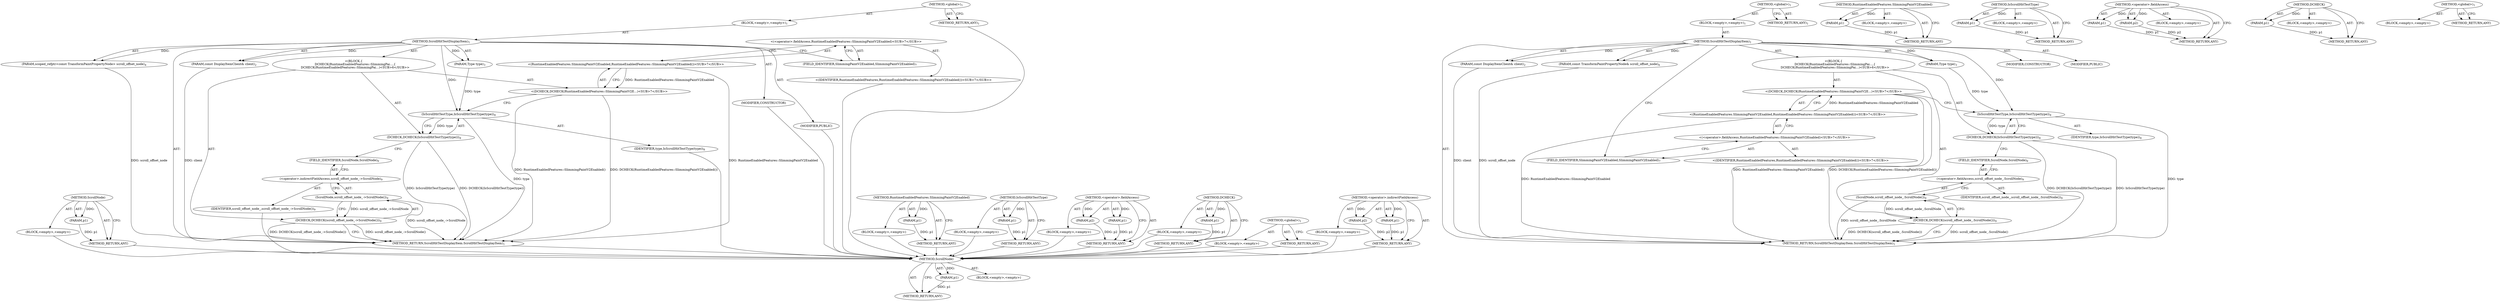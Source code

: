 digraph "&lt;global&gt;" {
vulnerable_68 [label=<(METHOD,ScrollNode)>];
vulnerable_69 [label=<(PARAM,p1)>];
vulnerable_70 [label=<(BLOCK,&lt;empty&gt;,&lt;empty&gt;)>];
vulnerable_71 [label=<(METHOD_RETURN,ANY)>];
vulnerable_6 [label=<(METHOD,&lt;global&gt;)<SUB>1</SUB>>];
vulnerable_7 [label=<(BLOCK,&lt;empty&gt;,&lt;empty&gt;)<SUB>1</SUB>>];
vulnerable_8 [label=<(METHOD,ScrollHitTestDisplayItem)<SUB>1</SUB>>];
vulnerable_9 [label=<(PARAM,const DisplayItemClient&amp; client)<SUB>2</SUB>>];
vulnerable_10 [label=<(PARAM,Type type)<SUB>3</SUB>>];
vulnerable_11 [label=<(PARAM,scoped_refptr&lt;const TransformPaintPropertyNode&gt; scroll_offset_node)<SUB>4</SUB>>];
vulnerable_12 [label="<(BLOCK,{
   DCHECK(RuntimeEnabledFeatures::SlimmingPai...,{
   DCHECK(RuntimeEnabledFeatures::SlimmingPai...)<SUB>6</SUB>>"];
vulnerable_13 [label="<(DCHECK,DCHECK(RuntimeEnabledFeatures::SlimmingPaintV2E...)<SUB>7</SUB>>"];
vulnerable_14 [label="<(RuntimeEnabledFeatures.SlimmingPaintV2Enabled,RuntimeEnabledFeatures::SlimmingPaintV2Enabled())<SUB>7</SUB>>"];
vulnerable_15 [label="<(&lt;operator&gt;.fieldAccess,RuntimeEnabledFeatures::SlimmingPaintV2Enabled)<SUB>7</SUB>>"];
vulnerable_16 [label="<(IDENTIFIER,RuntimeEnabledFeatures,RuntimeEnabledFeatures::SlimmingPaintV2Enabled())<SUB>7</SUB>>"];
vulnerable_17 [label=<(FIELD_IDENTIFIER,SlimmingPaintV2Enabled,SlimmingPaintV2Enabled)<SUB>7</SUB>>];
vulnerable_18 [label=<(DCHECK,DCHECK(IsScrollHitTestType(type)))<SUB>8</SUB>>];
vulnerable_19 [label=<(IsScrollHitTestType,IsScrollHitTestType(type))<SUB>8</SUB>>];
vulnerable_20 [label=<(IDENTIFIER,type,IsScrollHitTestType(type))<SUB>8</SUB>>];
vulnerable_21 [label=<(DCHECK,DCHECK(scroll_offset_node_-&gt;ScrollNode()))<SUB>9</SUB>>];
vulnerable_22 [label=<(ScrollNode,scroll_offset_node_-&gt;ScrollNode())<SUB>9</SUB>>];
vulnerable_23 [label=<(&lt;operator&gt;.indirectFieldAccess,scroll_offset_node_-&gt;ScrollNode)<SUB>9</SUB>>];
vulnerable_24 [label=<(IDENTIFIER,scroll_offset_node_,scroll_offset_node_-&gt;ScrollNode())<SUB>9</SUB>>];
vulnerable_25 [label=<(FIELD_IDENTIFIER,ScrollNode,ScrollNode)<SUB>9</SUB>>];
vulnerable_26 [label=<(MODIFIER,CONSTRUCTOR)>];
vulnerable_27 [label=<(MODIFIER,PUBLIC)>];
vulnerable_28 [label=<(METHOD_RETURN,ScrollHitTestDisplayItem.ScrollHitTestDisplayItem)<SUB>1</SUB>>];
vulnerable_30 [label=<(METHOD_RETURN,ANY)<SUB>1</SUB>>];
vulnerable_55 [label=<(METHOD,RuntimeEnabledFeatures.SlimmingPaintV2Enabled)>];
vulnerable_56 [label=<(PARAM,p1)>];
vulnerable_57 [label=<(BLOCK,&lt;empty&gt;,&lt;empty&gt;)>];
vulnerable_58 [label=<(METHOD_RETURN,ANY)>];
vulnerable_64 [label=<(METHOD,IsScrollHitTestType)>];
vulnerable_65 [label=<(PARAM,p1)>];
vulnerable_66 [label=<(BLOCK,&lt;empty&gt;,&lt;empty&gt;)>];
vulnerable_67 [label=<(METHOD_RETURN,ANY)>];
vulnerable_59 [label=<(METHOD,&lt;operator&gt;.fieldAccess)>];
vulnerable_60 [label=<(PARAM,p1)>];
vulnerable_61 [label=<(PARAM,p2)>];
vulnerable_62 [label=<(BLOCK,&lt;empty&gt;,&lt;empty&gt;)>];
vulnerable_63 [label=<(METHOD_RETURN,ANY)>];
vulnerable_51 [label=<(METHOD,DCHECK)>];
vulnerable_52 [label=<(PARAM,p1)>];
vulnerable_53 [label=<(BLOCK,&lt;empty&gt;,&lt;empty&gt;)>];
vulnerable_54 [label=<(METHOD_RETURN,ANY)>];
vulnerable_45 [label=<(METHOD,&lt;global&gt;)<SUB>1</SUB>>];
vulnerable_46 [label=<(BLOCK,&lt;empty&gt;,&lt;empty&gt;)>];
vulnerable_47 [label=<(METHOD_RETURN,ANY)>];
vulnerable_72 [label=<(METHOD,&lt;operator&gt;.indirectFieldAccess)>];
vulnerable_73 [label=<(PARAM,p1)>];
vulnerable_74 [label=<(PARAM,p2)>];
vulnerable_75 [label=<(BLOCK,&lt;empty&gt;,&lt;empty&gt;)>];
vulnerable_76 [label=<(METHOD_RETURN,ANY)>];
fixed_68 [label=<(METHOD,ScrollNode)>];
fixed_69 [label=<(PARAM,p1)>];
fixed_70 [label=<(BLOCK,&lt;empty&gt;,&lt;empty&gt;)>];
fixed_71 [label=<(METHOD_RETURN,ANY)>];
fixed_6 [label=<(METHOD,&lt;global&gt;)<SUB>1</SUB>>];
fixed_7 [label=<(BLOCK,&lt;empty&gt;,&lt;empty&gt;)<SUB>1</SUB>>];
fixed_8 [label=<(METHOD,ScrollHitTestDisplayItem)<SUB>1</SUB>>];
fixed_9 [label=<(PARAM,const DisplayItemClient&amp; client)<SUB>2</SUB>>];
fixed_10 [label=<(PARAM,Type type)<SUB>3</SUB>>];
fixed_11 [label=<(PARAM,const TransformPaintPropertyNode&amp; scroll_offset_node)<SUB>4</SUB>>];
fixed_12 [label="<(BLOCK,{
   DCHECK(RuntimeEnabledFeatures::SlimmingPai...,{
   DCHECK(RuntimeEnabledFeatures::SlimmingPai...)<SUB>6</SUB>>"];
fixed_13 [label="<(DCHECK,DCHECK(RuntimeEnabledFeatures::SlimmingPaintV2E...)<SUB>7</SUB>>"];
fixed_14 [label="<(RuntimeEnabledFeatures.SlimmingPaintV2Enabled,RuntimeEnabledFeatures::SlimmingPaintV2Enabled())<SUB>7</SUB>>"];
fixed_15 [label="<(&lt;operator&gt;.fieldAccess,RuntimeEnabledFeatures::SlimmingPaintV2Enabled)<SUB>7</SUB>>"];
fixed_16 [label="<(IDENTIFIER,RuntimeEnabledFeatures,RuntimeEnabledFeatures::SlimmingPaintV2Enabled())<SUB>7</SUB>>"];
fixed_17 [label=<(FIELD_IDENTIFIER,SlimmingPaintV2Enabled,SlimmingPaintV2Enabled)<SUB>7</SUB>>];
fixed_18 [label=<(DCHECK,DCHECK(IsScrollHitTestType(type)))<SUB>8</SUB>>];
fixed_19 [label=<(IsScrollHitTestType,IsScrollHitTestType(type))<SUB>8</SUB>>];
fixed_20 [label=<(IDENTIFIER,type,IsScrollHitTestType(type))<SUB>8</SUB>>];
fixed_21 [label=<(DCHECK,DCHECK(scroll_offset_node_.ScrollNode()))<SUB>9</SUB>>];
fixed_22 [label=<(ScrollNode,scroll_offset_node_.ScrollNode())<SUB>9</SUB>>];
fixed_23 [label=<(&lt;operator&gt;.fieldAccess,scroll_offset_node_.ScrollNode)<SUB>9</SUB>>];
fixed_24 [label=<(IDENTIFIER,scroll_offset_node_,scroll_offset_node_.ScrollNode())<SUB>9</SUB>>];
fixed_25 [label=<(FIELD_IDENTIFIER,ScrollNode,ScrollNode)<SUB>9</SUB>>];
fixed_26 [label=<(MODIFIER,CONSTRUCTOR)>];
fixed_27 [label=<(MODIFIER,PUBLIC)>];
fixed_28 [label=<(METHOD_RETURN,ScrollHitTestDisplayItem.ScrollHitTestDisplayItem)<SUB>1</SUB>>];
fixed_30 [label=<(METHOD_RETURN,ANY)<SUB>1</SUB>>];
fixed_55 [label=<(METHOD,RuntimeEnabledFeatures.SlimmingPaintV2Enabled)>];
fixed_56 [label=<(PARAM,p1)>];
fixed_57 [label=<(BLOCK,&lt;empty&gt;,&lt;empty&gt;)>];
fixed_58 [label=<(METHOD_RETURN,ANY)>];
fixed_64 [label=<(METHOD,IsScrollHitTestType)>];
fixed_65 [label=<(PARAM,p1)>];
fixed_66 [label=<(BLOCK,&lt;empty&gt;,&lt;empty&gt;)>];
fixed_67 [label=<(METHOD_RETURN,ANY)>];
fixed_59 [label=<(METHOD,&lt;operator&gt;.fieldAccess)>];
fixed_60 [label=<(PARAM,p1)>];
fixed_61 [label=<(PARAM,p2)>];
fixed_62 [label=<(BLOCK,&lt;empty&gt;,&lt;empty&gt;)>];
fixed_63 [label=<(METHOD_RETURN,ANY)>];
fixed_51 [label=<(METHOD,DCHECK)>];
fixed_52 [label=<(PARAM,p1)>];
fixed_53 [label=<(BLOCK,&lt;empty&gt;,&lt;empty&gt;)>];
fixed_54 [label=<(METHOD_RETURN,ANY)>];
fixed_45 [label=<(METHOD,&lt;global&gt;)<SUB>1</SUB>>];
fixed_46 [label=<(BLOCK,&lt;empty&gt;,&lt;empty&gt;)>];
fixed_47 [label=<(METHOD_RETURN,ANY)>];
vulnerable_68 -> vulnerable_69  [key=0, label="AST: "];
vulnerable_68 -> vulnerable_69  [key=1, label="DDG: "];
vulnerable_68 -> vulnerable_70  [key=0, label="AST: "];
vulnerable_68 -> vulnerable_71  [key=0, label="AST: "];
vulnerable_68 -> vulnerable_71  [key=1, label="CFG: "];
vulnerable_69 -> vulnerable_71  [key=0, label="DDG: p1"];
vulnerable_70 -> fixed_68  [key=0];
vulnerable_71 -> fixed_68  [key=0];
vulnerable_6 -> vulnerable_7  [key=0, label="AST: "];
vulnerable_6 -> vulnerable_30  [key=0, label="AST: "];
vulnerable_6 -> vulnerable_30  [key=1, label="CFG: "];
vulnerable_7 -> vulnerable_8  [key=0, label="AST: "];
vulnerable_8 -> vulnerable_9  [key=0, label="AST: "];
vulnerable_8 -> vulnerable_9  [key=1, label="DDG: "];
vulnerable_8 -> vulnerable_10  [key=0, label="AST: "];
vulnerable_8 -> vulnerable_10  [key=1, label="DDG: "];
vulnerable_8 -> vulnerable_11  [key=0, label="AST: "];
vulnerable_8 -> vulnerable_11  [key=1, label="DDG: "];
vulnerable_8 -> vulnerable_12  [key=0, label="AST: "];
vulnerable_8 -> vulnerable_26  [key=0, label="AST: "];
vulnerable_8 -> vulnerable_27  [key=0, label="AST: "];
vulnerable_8 -> vulnerable_28  [key=0, label="AST: "];
vulnerable_8 -> vulnerable_17  [key=0, label="CFG: "];
vulnerable_8 -> vulnerable_19  [key=0, label="DDG: "];
vulnerable_9 -> vulnerable_28  [key=0, label="DDG: client"];
vulnerable_10 -> vulnerable_19  [key=0, label="DDG: type"];
vulnerable_11 -> vulnerable_28  [key=0, label="DDG: scroll_offset_node"];
vulnerable_12 -> vulnerable_13  [key=0, label="AST: "];
vulnerable_12 -> vulnerable_18  [key=0, label="AST: "];
vulnerable_12 -> vulnerable_21  [key=0, label="AST: "];
vulnerable_13 -> vulnerable_14  [key=0, label="AST: "];
vulnerable_13 -> vulnerable_19  [key=0, label="CFG: "];
vulnerable_13 -> vulnerable_28  [key=0, label="DDG: RuntimeEnabledFeatures::SlimmingPaintV2Enabled()"];
vulnerable_13 -> vulnerable_28  [key=1, label="DDG: DCHECK(RuntimeEnabledFeatures::SlimmingPaintV2Enabled())"];
vulnerable_14 -> vulnerable_15  [key=0, label="AST: "];
vulnerable_14 -> vulnerable_13  [key=0, label="CFG: "];
vulnerable_14 -> vulnerable_13  [key=1, label="DDG: RuntimeEnabledFeatures::SlimmingPaintV2Enabled"];
vulnerable_14 -> vulnerable_28  [key=0, label="DDG: RuntimeEnabledFeatures::SlimmingPaintV2Enabled"];
vulnerable_15 -> vulnerable_16  [key=0, label="AST: "];
vulnerable_15 -> vulnerable_17  [key=0, label="AST: "];
vulnerable_15 -> vulnerable_14  [key=0, label="CFG: "];
vulnerable_16 -> fixed_68  [key=0];
vulnerable_17 -> vulnerable_15  [key=0, label="CFG: "];
vulnerable_18 -> vulnerable_19  [key=0, label="AST: "];
vulnerable_18 -> vulnerable_25  [key=0, label="CFG: "];
vulnerable_18 -> vulnerable_28  [key=0, label="DDG: IsScrollHitTestType(type)"];
vulnerable_18 -> vulnerable_28  [key=1, label="DDG: DCHECK(IsScrollHitTestType(type))"];
vulnerable_19 -> vulnerable_20  [key=0, label="AST: "];
vulnerable_19 -> vulnerable_18  [key=0, label="CFG: "];
vulnerable_19 -> vulnerable_18  [key=1, label="DDG: type"];
vulnerable_19 -> vulnerable_28  [key=0, label="DDG: type"];
vulnerable_20 -> fixed_68  [key=0];
vulnerable_21 -> vulnerable_22  [key=0, label="AST: "];
vulnerable_21 -> vulnerable_28  [key=0, label="CFG: "];
vulnerable_21 -> vulnerable_28  [key=1, label="DDG: scroll_offset_node_-&gt;ScrollNode()"];
vulnerable_21 -> vulnerable_28  [key=2, label="DDG: DCHECK(scroll_offset_node_-&gt;ScrollNode())"];
vulnerable_22 -> vulnerable_23  [key=0, label="AST: "];
vulnerable_22 -> vulnerable_21  [key=0, label="CFG: "];
vulnerable_22 -> vulnerable_21  [key=1, label="DDG: scroll_offset_node_-&gt;ScrollNode"];
vulnerable_22 -> vulnerable_28  [key=0, label="DDG: scroll_offset_node_-&gt;ScrollNode"];
vulnerable_23 -> vulnerable_24  [key=0, label="AST: "];
vulnerable_23 -> vulnerable_25  [key=0, label="AST: "];
vulnerable_23 -> vulnerable_22  [key=0, label="CFG: "];
vulnerable_24 -> fixed_68  [key=0];
vulnerable_25 -> vulnerable_23  [key=0, label="CFG: "];
vulnerable_26 -> fixed_68  [key=0];
vulnerable_27 -> fixed_68  [key=0];
vulnerable_28 -> fixed_68  [key=0];
vulnerable_30 -> fixed_68  [key=0];
vulnerable_55 -> vulnerable_56  [key=0, label="AST: "];
vulnerable_55 -> vulnerable_56  [key=1, label="DDG: "];
vulnerable_55 -> vulnerable_57  [key=0, label="AST: "];
vulnerable_55 -> vulnerable_58  [key=0, label="AST: "];
vulnerable_55 -> vulnerable_58  [key=1, label="CFG: "];
vulnerable_56 -> vulnerable_58  [key=0, label="DDG: p1"];
vulnerable_57 -> fixed_68  [key=0];
vulnerable_58 -> fixed_68  [key=0];
vulnerable_64 -> vulnerable_65  [key=0, label="AST: "];
vulnerable_64 -> vulnerable_65  [key=1, label="DDG: "];
vulnerable_64 -> vulnerable_66  [key=0, label="AST: "];
vulnerable_64 -> vulnerable_67  [key=0, label="AST: "];
vulnerable_64 -> vulnerable_67  [key=1, label="CFG: "];
vulnerable_65 -> vulnerable_67  [key=0, label="DDG: p1"];
vulnerable_66 -> fixed_68  [key=0];
vulnerable_67 -> fixed_68  [key=0];
vulnerable_59 -> vulnerable_60  [key=0, label="AST: "];
vulnerable_59 -> vulnerable_60  [key=1, label="DDG: "];
vulnerable_59 -> vulnerable_62  [key=0, label="AST: "];
vulnerable_59 -> vulnerable_61  [key=0, label="AST: "];
vulnerable_59 -> vulnerable_61  [key=1, label="DDG: "];
vulnerable_59 -> vulnerable_63  [key=0, label="AST: "];
vulnerable_59 -> vulnerable_63  [key=1, label="CFG: "];
vulnerable_60 -> vulnerable_63  [key=0, label="DDG: p1"];
vulnerable_61 -> vulnerable_63  [key=0, label="DDG: p2"];
vulnerable_62 -> fixed_68  [key=0];
vulnerable_63 -> fixed_68  [key=0];
vulnerable_51 -> vulnerable_52  [key=0, label="AST: "];
vulnerable_51 -> vulnerable_52  [key=1, label="DDG: "];
vulnerable_51 -> vulnerable_53  [key=0, label="AST: "];
vulnerable_51 -> vulnerable_54  [key=0, label="AST: "];
vulnerable_51 -> vulnerable_54  [key=1, label="CFG: "];
vulnerable_52 -> vulnerable_54  [key=0, label="DDG: p1"];
vulnerable_53 -> fixed_68  [key=0];
vulnerable_54 -> fixed_68  [key=0];
vulnerable_45 -> vulnerable_46  [key=0, label="AST: "];
vulnerable_45 -> vulnerable_47  [key=0, label="AST: "];
vulnerable_45 -> vulnerable_47  [key=1, label="CFG: "];
vulnerable_46 -> fixed_68  [key=0];
vulnerable_47 -> fixed_68  [key=0];
vulnerable_72 -> vulnerable_73  [key=0, label="AST: "];
vulnerable_72 -> vulnerable_73  [key=1, label="DDG: "];
vulnerable_72 -> vulnerable_75  [key=0, label="AST: "];
vulnerable_72 -> vulnerable_74  [key=0, label="AST: "];
vulnerable_72 -> vulnerable_74  [key=1, label="DDG: "];
vulnerable_72 -> vulnerable_76  [key=0, label="AST: "];
vulnerable_72 -> vulnerable_76  [key=1, label="CFG: "];
vulnerable_73 -> vulnerable_76  [key=0, label="DDG: p1"];
vulnerable_74 -> vulnerable_76  [key=0, label="DDG: p2"];
vulnerable_75 -> fixed_68  [key=0];
vulnerable_76 -> fixed_68  [key=0];
fixed_68 -> fixed_69  [key=0, label="AST: "];
fixed_68 -> fixed_69  [key=1, label="DDG: "];
fixed_68 -> fixed_70  [key=0, label="AST: "];
fixed_68 -> fixed_71  [key=0, label="AST: "];
fixed_68 -> fixed_71  [key=1, label="CFG: "];
fixed_69 -> fixed_71  [key=0, label="DDG: p1"];
fixed_6 -> fixed_7  [key=0, label="AST: "];
fixed_6 -> fixed_30  [key=0, label="AST: "];
fixed_6 -> fixed_30  [key=1, label="CFG: "];
fixed_7 -> fixed_8  [key=0, label="AST: "];
fixed_8 -> fixed_9  [key=0, label="AST: "];
fixed_8 -> fixed_9  [key=1, label="DDG: "];
fixed_8 -> fixed_10  [key=0, label="AST: "];
fixed_8 -> fixed_10  [key=1, label="DDG: "];
fixed_8 -> fixed_11  [key=0, label="AST: "];
fixed_8 -> fixed_11  [key=1, label="DDG: "];
fixed_8 -> fixed_12  [key=0, label="AST: "];
fixed_8 -> fixed_26  [key=0, label="AST: "];
fixed_8 -> fixed_27  [key=0, label="AST: "];
fixed_8 -> fixed_28  [key=0, label="AST: "];
fixed_8 -> fixed_17  [key=0, label="CFG: "];
fixed_8 -> fixed_19  [key=0, label="DDG: "];
fixed_9 -> fixed_28  [key=0, label="DDG: client"];
fixed_10 -> fixed_19  [key=0, label="DDG: type"];
fixed_11 -> fixed_28  [key=0, label="DDG: scroll_offset_node"];
fixed_12 -> fixed_13  [key=0, label="AST: "];
fixed_12 -> fixed_18  [key=0, label="AST: "];
fixed_12 -> fixed_21  [key=0, label="AST: "];
fixed_13 -> fixed_14  [key=0, label="AST: "];
fixed_13 -> fixed_19  [key=0, label="CFG: "];
fixed_13 -> fixed_28  [key=0, label="DDG: RuntimeEnabledFeatures::SlimmingPaintV2Enabled()"];
fixed_13 -> fixed_28  [key=1, label="DDG: DCHECK(RuntimeEnabledFeatures::SlimmingPaintV2Enabled())"];
fixed_14 -> fixed_15  [key=0, label="AST: "];
fixed_14 -> fixed_13  [key=0, label="CFG: "];
fixed_14 -> fixed_13  [key=1, label="DDG: RuntimeEnabledFeatures::SlimmingPaintV2Enabled"];
fixed_14 -> fixed_28  [key=0, label="DDG: RuntimeEnabledFeatures::SlimmingPaintV2Enabled"];
fixed_15 -> fixed_16  [key=0, label="AST: "];
fixed_15 -> fixed_17  [key=0, label="AST: "];
fixed_15 -> fixed_14  [key=0, label="CFG: "];
fixed_17 -> fixed_15  [key=0, label="CFG: "];
fixed_18 -> fixed_19  [key=0, label="AST: "];
fixed_18 -> fixed_25  [key=0, label="CFG: "];
fixed_18 -> fixed_28  [key=0, label="DDG: IsScrollHitTestType(type)"];
fixed_18 -> fixed_28  [key=1, label="DDG: DCHECK(IsScrollHitTestType(type))"];
fixed_19 -> fixed_20  [key=0, label="AST: "];
fixed_19 -> fixed_18  [key=0, label="CFG: "];
fixed_19 -> fixed_18  [key=1, label="DDG: type"];
fixed_19 -> fixed_28  [key=0, label="DDG: type"];
fixed_21 -> fixed_22  [key=0, label="AST: "];
fixed_21 -> fixed_28  [key=0, label="CFG: "];
fixed_21 -> fixed_28  [key=1, label="DDG: scroll_offset_node_.ScrollNode()"];
fixed_21 -> fixed_28  [key=2, label="DDG: DCHECK(scroll_offset_node_.ScrollNode())"];
fixed_22 -> fixed_23  [key=0, label="AST: "];
fixed_22 -> fixed_21  [key=0, label="CFG: "];
fixed_22 -> fixed_21  [key=1, label="DDG: scroll_offset_node_.ScrollNode"];
fixed_22 -> fixed_28  [key=0, label="DDG: scroll_offset_node_.ScrollNode"];
fixed_23 -> fixed_24  [key=0, label="AST: "];
fixed_23 -> fixed_25  [key=0, label="AST: "];
fixed_23 -> fixed_22  [key=0, label="CFG: "];
fixed_25 -> fixed_23  [key=0, label="CFG: "];
fixed_55 -> fixed_56  [key=0, label="AST: "];
fixed_55 -> fixed_56  [key=1, label="DDG: "];
fixed_55 -> fixed_57  [key=0, label="AST: "];
fixed_55 -> fixed_58  [key=0, label="AST: "];
fixed_55 -> fixed_58  [key=1, label="CFG: "];
fixed_56 -> fixed_58  [key=0, label="DDG: p1"];
fixed_64 -> fixed_65  [key=0, label="AST: "];
fixed_64 -> fixed_65  [key=1, label="DDG: "];
fixed_64 -> fixed_66  [key=0, label="AST: "];
fixed_64 -> fixed_67  [key=0, label="AST: "];
fixed_64 -> fixed_67  [key=1, label="CFG: "];
fixed_65 -> fixed_67  [key=0, label="DDG: p1"];
fixed_59 -> fixed_60  [key=0, label="AST: "];
fixed_59 -> fixed_60  [key=1, label="DDG: "];
fixed_59 -> fixed_62  [key=0, label="AST: "];
fixed_59 -> fixed_61  [key=0, label="AST: "];
fixed_59 -> fixed_61  [key=1, label="DDG: "];
fixed_59 -> fixed_63  [key=0, label="AST: "];
fixed_59 -> fixed_63  [key=1, label="CFG: "];
fixed_60 -> fixed_63  [key=0, label="DDG: p1"];
fixed_61 -> fixed_63  [key=0, label="DDG: p2"];
fixed_51 -> fixed_52  [key=0, label="AST: "];
fixed_51 -> fixed_52  [key=1, label="DDG: "];
fixed_51 -> fixed_53  [key=0, label="AST: "];
fixed_51 -> fixed_54  [key=0, label="AST: "];
fixed_51 -> fixed_54  [key=1, label="CFG: "];
fixed_52 -> fixed_54  [key=0, label="DDG: p1"];
fixed_45 -> fixed_46  [key=0, label="AST: "];
fixed_45 -> fixed_47  [key=0, label="AST: "];
fixed_45 -> fixed_47  [key=1, label="CFG: "];
}
